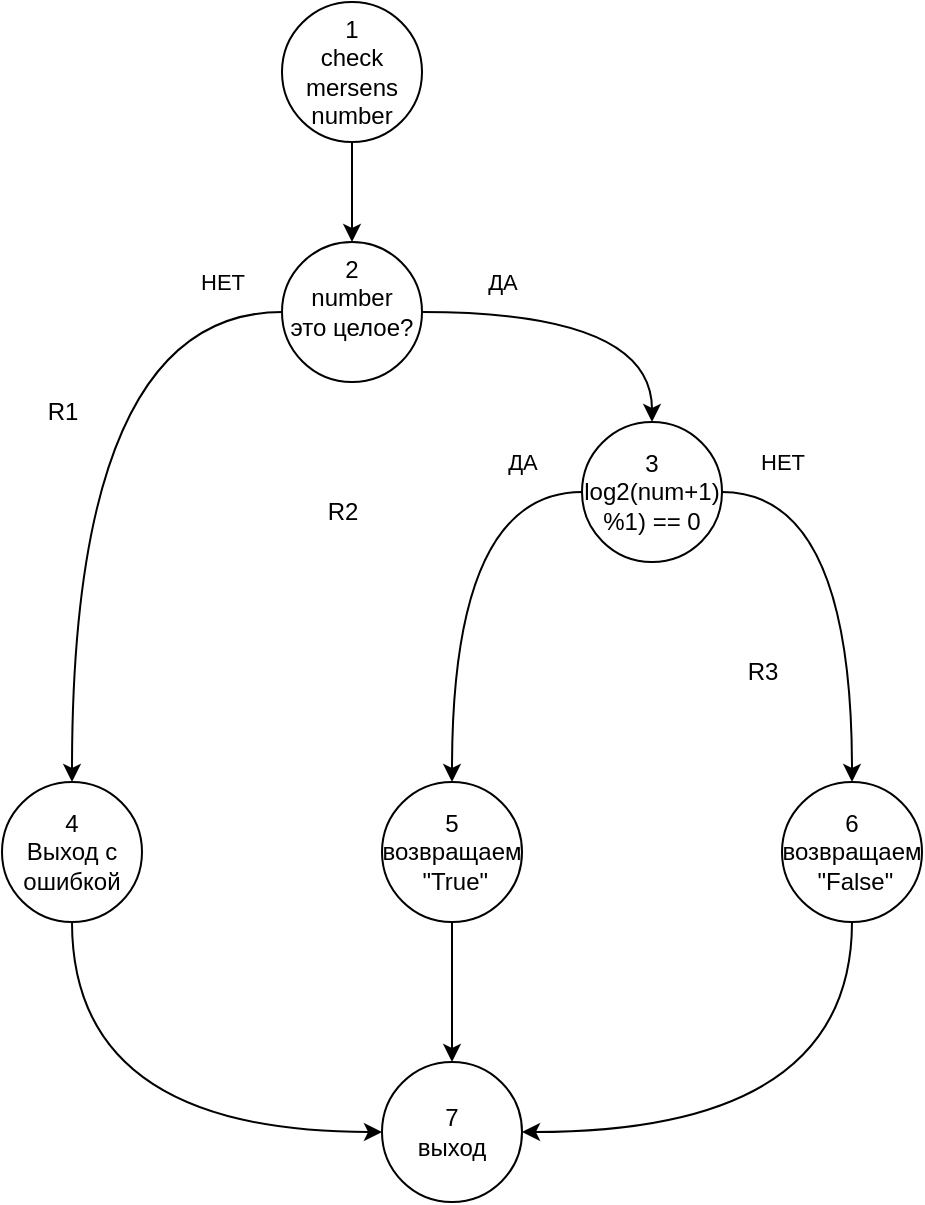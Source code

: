 <mxfile version="21.6.9" type="device">
  <diagram name="Страница — 1" id="E6rcKH0KQKPlxKWmEfqz">
    <mxGraphModel dx="2149" dy="1819" grid="1" gridSize="10" guides="1" tooltips="1" connect="1" arrows="1" fold="1" page="1" pageScale="1" pageWidth="827" pageHeight="1169" math="0" shadow="0">
      <root>
        <mxCell id="0" />
        <mxCell id="1" parent="0" />
        <mxCell id="6fsK2NEwZsHBTqrqNrNG-9" style="edgeStyle=orthogonalEdgeStyle;rounded=0;orthogonalLoop=1;jettySize=auto;html=1;exitX=0.5;exitY=1;exitDx=0;exitDy=0;curved=1;" edge="1" parent="1" source="6fsK2NEwZsHBTqrqNrNG-1" target="6fsK2NEwZsHBTqrqNrNG-2">
          <mxGeometry relative="1" as="geometry" />
        </mxCell>
        <mxCell id="6fsK2NEwZsHBTqrqNrNG-1" value="1&lt;br&gt;check&lt;br&gt;mersens&lt;br&gt;number" style="ellipse;whiteSpace=wrap;html=1;aspect=fixed;" vertex="1" parent="1">
          <mxGeometry x="-130" y="-50" width="70" height="70" as="geometry" />
        </mxCell>
        <mxCell id="6fsK2NEwZsHBTqrqNrNG-10" value="ДА" style="edgeStyle=orthogonalEdgeStyle;rounded=0;orthogonalLoop=1;jettySize=auto;html=1;exitX=1;exitY=0.5;exitDx=0;exitDy=0;entryX=0.5;entryY=0;entryDx=0;entryDy=0;curved=1;" edge="1" parent="1" source="6fsK2NEwZsHBTqrqNrNG-2" target="6fsK2NEwZsHBTqrqNrNG-5">
          <mxGeometry x="-0.529" y="15" relative="1" as="geometry">
            <mxPoint as="offset" />
          </mxGeometry>
        </mxCell>
        <mxCell id="6fsK2NEwZsHBTqrqNrNG-11" value="НЕТ" style="edgeStyle=orthogonalEdgeStyle;rounded=0;orthogonalLoop=1;jettySize=auto;html=1;exitX=0;exitY=0.5;exitDx=0;exitDy=0;curved=1;" edge="1" parent="1" source="6fsK2NEwZsHBTqrqNrNG-2" target="6fsK2NEwZsHBTqrqNrNG-4">
          <mxGeometry x="-0.824" y="-15" relative="1" as="geometry">
            <mxPoint as="offset" />
          </mxGeometry>
        </mxCell>
        <mxCell id="6fsK2NEwZsHBTqrqNrNG-2" value="2&lt;br&gt;number&lt;br&gt;это целое?&lt;br&gt;&amp;nbsp;" style="ellipse;whiteSpace=wrap;html=1;aspect=fixed;" vertex="1" parent="1">
          <mxGeometry x="-130" y="70" width="70" height="70" as="geometry" />
        </mxCell>
        <mxCell id="6fsK2NEwZsHBTqrqNrNG-15" style="edgeStyle=orthogonalEdgeStyle;rounded=0;orthogonalLoop=1;jettySize=auto;html=1;exitX=0.5;exitY=1;exitDx=0;exitDy=0;entryX=0;entryY=0.5;entryDx=0;entryDy=0;curved=1;" edge="1" parent="1" source="6fsK2NEwZsHBTqrqNrNG-4" target="6fsK2NEwZsHBTqrqNrNG-14">
          <mxGeometry relative="1" as="geometry" />
        </mxCell>
        <mxCell id="6fsK2NEwZsHBTqrqNrNG-4" value="4&lt;br&gt;Выход с ошибкой" style="ellipse;whiteSpace=wrap;html=1;aspect=fixed;" vertex="1" parent="1">
          <mxGeometry x="-270" y="340" width="70" height="70" as="geometry" />
        </mxCell>
        <mxCell id="6fsK2NEwZsHBTqrqNrNG-12" value="ДА" style="edgeStyle=orthogonalEdgeStyle;rounded=0;orthogonalLoop=1;jettySize=auto;html=1;exitX=0;exitY=0.5;exitDx=0;exitDy=0;curved=1;" edge="1" parent="1" source="6fsK2NEwZsHBTqrqNrNG-5" target="6fsK2NEwZsHBTqrqNrNG-7">
          <mxGeometry x="-0.714" y="-15" relative="1" as="geometry">
            <mxPoint as="offset" />
          </mxGeometry>
        </mxCell>
        <mxCell id="6fsK2NEwZsHBTqrqNrNG-13" value="НЕТ" style="edgeStyle=orthogonalEdgeStyle;rounded=0;orthogonalLoop=1;jettySize=auto;html=1;exitX=1;exitY=0.5;exitDx=0;exitDy=0;entryX=0.5;entryY=0;entryDx=0;entryDy=0;curved=1;" edge="1" parent="1" source="6fsK2NEwZsHBTqrqNrNG-5" target="6fsK2NEwZsHBTqrqNrNG-8">
          <mxGeometry x="-0.714" y="15" relative="1" as="geometry">
            <mxPoint as="offset" />
          </mxGeometry>
        </mxCell>
        <mxCell id="6fsK2NEwZsHBTqrqNrNG-5" value="3&lt;br&gt;log2(num+1) %1) == 0" style="ellipse;whiteSpace=wrap;html=1;aspect=fixed;" vertex="1" parent="1">
          <mxGeometry x="20" y="160" width="70" height="70" as="geometry" />
        </mxCell>
        <mxCell id="6fsK2NEwZsHBTqrqNrNG-16" style="edgeStyle=orthogonalEdgeStyle;rounded=0;orthogonalLoop=1;jettySize=auto;html=1;exitX=0.5;exitY=1;exitDx=0;exitDy=0;curved=1;" edge="1" parent="1" source="6fsK2NEwZsHBTqrqNrNG-7" target="6fsK2NEwZsHBTqrqNrNG-14">
          <mxGeometry relative="1" as="geometry" />
        </mxCell>
        <mxCell id="6fsK2NEwZsHBTqrqNrNG-7" value="5&lt;br&gt;возвращаем&lt;br&gt;&amp;nbsp;&quot;True&quot;" style="ellipse;whiteSpace=wrap;html=1;aspect=fixed;" vertex="1" parent="1">
          <mxGeometry x="-80" y="340" width="70" height="70" as="geometry" />
        </mxCell>
        <mxCell id="6fsK2NEwZsHBTqrqNrNG-17" style="edgeStyle=orthogonalEdgeStyle;rounded=0;orthogonalLoop=1;jettySize=auto;html=1;exitX=0.5;exitY=1;exitDx=0;exitDy=0;entryX=1;entryY=0.5;entryDx=0;entryDy=0;curved=1;" edge="1" parent="1" source="6fsK2NEwZsHBTqrqNrNG-8" target="6fsK2NEwZsHBTqrqNrNG-14">
          <mxGeometry relative="1" as="geometry" />
        </mxCell>
        <mxCell id="6fsK2NEwZsHBTqrqNrNG-8" value="6&lt;br&gt;возвращаем&lt;br&gt;&amp;nbsp;&quot;False&quot;" style="ellipse;whiteSpace=wrap;html=1;aspect=fixed;" vertex="1" parent="1">
          <mxGeometry x="120" y="340" width="70" height="70" as="geometry" />
        </mxCell>
        <mxCell id="6fsK2NEwZsHBTqrqNrNG-14" value="7&lt;br&gt;выход" style="ellipse;whiteSpace=wrap;html=1;aspect=fixed;" vertex="1" parent="1">
          <mxGeometry x="-80" y="480" width="70" height="70" as="geometry" />
        </mxCell>
        <mxCell id="6fsK2NEwZsHBTqrqNrNG-18" value="R1" style="text;html=1;align=center;verticalAlign=middle;resizable=0;points=[];autosize=1;strokeColor=none;fillColor=none;" vertex="1" parent="1">
          <mxGeometry x="-260" y="140" width="40" height="30" as="geometry" />
        </mxCell>
        <mxCell id="6fsK2NEwZsHBTqrqNrNG-19" value="R2" style="text;html=1;align=center;verticalAlign=middle;resizable=0;points=[];autosize=1;strokeColor=none;fillColor=none;" vertex="1" parent="1">
          <mxGeometry x="-120" y="190" width="40" height="30" as="geometry" />
        </mxCell>
        <mxCell id="6fsK2NEwZsHBTqrqNrNG-20" value="R3" style="text;html=1;align=center;verticalAlign=middle;resizable=0;points=[];autosize=1;strokeColor=none;fillColor=none;" vertex="1" parent="1">
          <mxGeometry x="90" y="270" width="40" height="30" as="geometry" />
        </mxCell>
      </root>
    </mxGraphModel>
  </diagram>
</mxfile>
